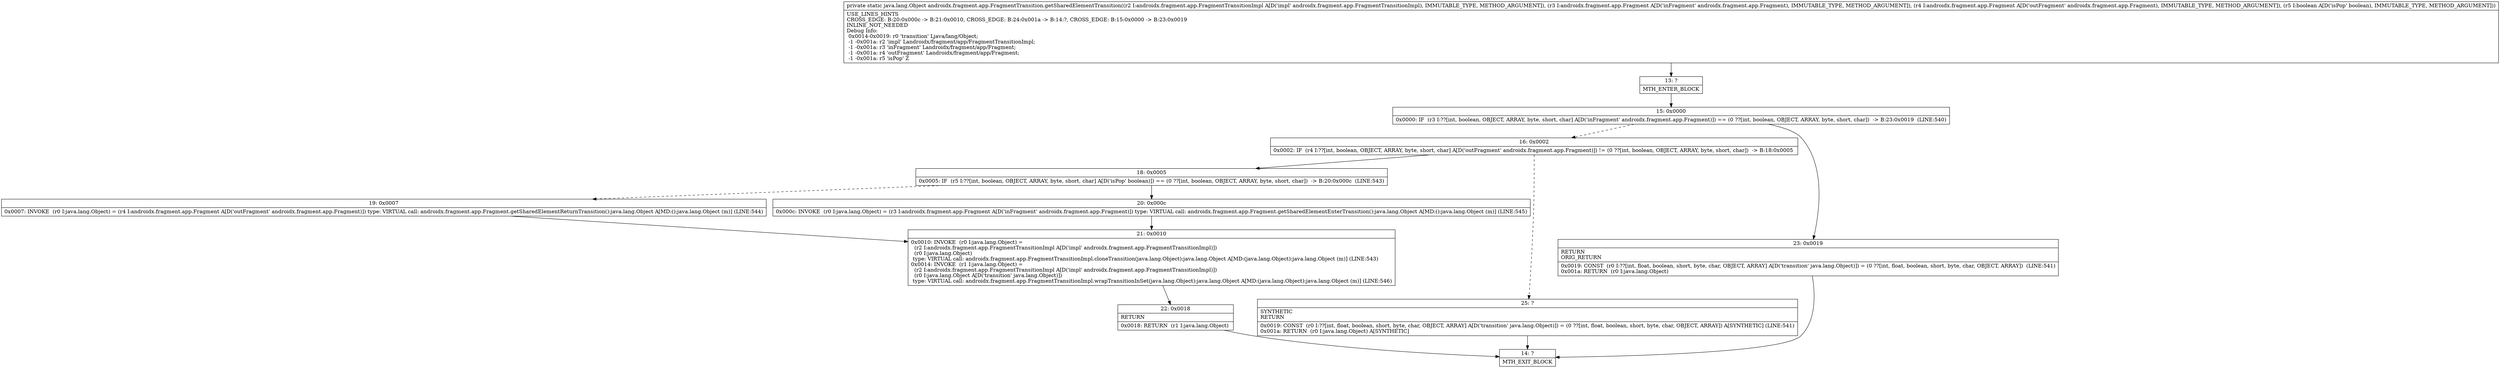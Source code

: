 digraph "CFG forandroidx.fragment.app.FragmentTransition.getSharedElementTransition(Landroidx\/fragment\/app\/FragmentTransitionImpl;Landroidx\/fragment\/app\/Fragment;Landroidx\/fragment\/app\/Fragment;Z)Ljava\/lang\/Object;" {
Node_13 [shape=record,label="{13\:\ ?|MTH_ENTER_BLOCK\l}"];
Node_15 [shape=record,label="{15\:\ 0x0000|0x0000: IF  (r3 I:??[int, boolean, OBJECT, ARRAY, byte, short, char] A[D('inFragment' androidx.fragment.app.Fragment)]) == (0 ??[int, boolean, OBJECT, ARRAY, byte, short, char])  \-\> B:23:0x0019  (LINE:540)\l}"];
Node_16 [shape=record,label="{16\:\ 0x0002|0x0002: IF  (r4 I:??[int, boolean, OBJECT, ARRAY, byte, short, char] A[D('outFragment' androidx.fragment.app.Fragment)]) != (0 ??[int, boolean, OBJECT, ARRAY, byte, short, char])  \-\> B:18:0x0005 \l}"];
Node_18 [shape=record,label="{18\:\ 0x0005|0x0005: IF  (r5 I:??[int, boolean, OBJECT, ARRAY, byte, short, char] A[D('isPop' boolean)]) == (0 ??[int, boolean, OBJECT, ARRAY, byte, short, char])  \-\> B:20:0x000c  (LINE:543)\l}"];
Node_19 [shape=record,label="{19\:\ 0x0007|0x0007: INVOKE  (r0 I:java.lang.Object) = (r4 I:androidx.fragment.app.Fragment A[D('outFragment' androidx.fragment.app.Fragment)]) type: VIRTUAL call: androidx.fragment.app.Fragment.getSharedElementReturnTransition():java.lang.Object A[MD:():java.lang.Object (m)] (LINE:544)\l}"];
Node_21 [shape=record,label="{21\:\ 0x0010|0x0010: INVOKE  (r0 I:java.lang.Object) = \l  (r2 I:androidx.fragment.app.FragmentTransitionImpl A[D('impl' androidx.fragment.app.FragmentTransitionImpl)])\l  (r0 I:java.lang.Object)\l type: VIRTUAL call: androidx.fragment.app.FragmentTransitionImpl.cloneTransition(java.lang.Object):java.lang.Object A[MD:(java.lang.Object):java.lang.Object (m)] (LINE:543)\l0x0014: INVOKE  (r1 I:java.lang.Object) = \l  (r2 I:androidx.fragment.app.FragmentTransitionImpl A[D('impl' androidx.fragment.app.FragmentTransitionImpl)])\l  (r0 I:java.lang.Object A[D('transition' java.lang.Object)])\l type: VIRTUAL call: androidx.fragment.app.FragmentTransitionImpl.wrapTransitionInSet(java.lang.Object):java.lang.Object A[MD:(java.lang.Object):java.lang.Object (m)] (LINE:546)\l}"];
Node_22 [shape=record,label="{22\:\ 0x0018|RETURN\l|0x0018: RETURN  (r1 I:java.lang.Object) \l}"];
Node_14 [shape=record,label="{14\:\ ?|MTH_EXIT_BLOCK\l}"];
Node_20 [shape=record,label="{20\:\ 0x000c|0x000c: INVOKE  (r0 I:java.lang.Object) = (r3 I:androidx.fragment.app.Fragment A[D('inFragment' androidx.fragment.app.Fragment)]) type: VIRTUAL call: androidx.fragment.app.Fragment.getSharedElementEnterTransition():java.lang.Object A[MD:():java.lang.Object (m)] (LINE:545)\l}"];
Node_25 [shape=record,label="{25\:\ ?|SYNTHETIC\lRETURN\l|0x0019: CONST  (r0 I:??[int, float, boolean, short, byte, char, OBJECT, ARRAY] A[D('transition' java.lang.Object)]) = (0 ??[int, float, boolean, short, byte, char, OBJECT, ARRAY]) A[SYNTHETIC] (LINE:541)\l0x001a: RETURN  (r0 I:java.lang.Object) A[SYNTHETIC]\l}"];
Node_23 [shape=record,label="{23\:\ 0x0019|RETURN\lORIG_RETURN\l|0x0019: CONST  (r0 I:??[int, float, boolean, short, byte, char, OBJECT, ARRAY] A[D('transition' java.lang.Object)]) = (0 ??[int, float, boolean, short, byte, char, OBJECT, ARRAY])  (LINE:541)\l0x001a: RETURN  (r0 I:java.lang.Object) \l}"];
MethodNode[shape=record,label="{private static java.lang.Object androidx.fragment.app.FragmentTransition.getSharedElementTransition((r2 I:androidx.fragment.app.FragmentTransitionImpl A[D('impl' androidx.fragment.app.FragmentTransitionImpl), IMMUTABLE_TYPE, METHOD_ARGUMENT]), (r3 I:androidx.fragment.app.Fragment A[D('inFragment' androidx.fragment.app.Fragment), IMMUTABLE_TYPE, METHOD_ARGUMENT]), (r4 I:androidx.fragment.app.Fragment A[D('outFragment' androidx.fragment.app.Fragment), IMMUTABLE_TYPE, METHOD_ARGUMENT]), (r5 I:boolean A[D('isPop' boolean), IMMUTABLE_TYPE, METHOD_ARGUMENT]))  | USE_LINES_HINTS\lCROSS_EDGE: B:20:0x000c \-\> B:21:0x0010, CROSS_EDGE: B:24:0x001a \-\> B:14:?, CROSS_EDGE: B:15:0x0000 \-\> B:23:0x0019\lINLINE_NOT_NEEDED\lDebug Info:\l  0x0014\-0x0019: r0 'transition' Ljava\/lang\/Object;\l  \-1 \-0x001a: r2 'impl' Landroidx\/fragment\/app\/FragmentTransitionImpl;\l  \-1 \-0x001a: r3 'inFragment' Landroidx\/fragment\/app\/Fragment;\l  \-1 \-0x001a: r4 'outFragment' Landroidx\/fragment\/app\/Fragment;\l  \-1 \-0x001a: r5 'isPop' Z\l}"];
MethodNode -> Node_13;Node_13 -> Node_15;
Node_15 -> Node_16[style=dashed];
Node_15 -> Node_23;
Node_16 -> Node_18;
Node_16 -> Node_25[style=dashed];
Node_18 -> Node_19[style=dashed];
Node_18 -> Node_20;
Node_19 -> Node_21;
Node_21 -> Node_22;
Node_22 -> Node_14;
Node_20 -> Node_21;
Node_25 -> Node_14;
Node_23 -> Node_14;
}

